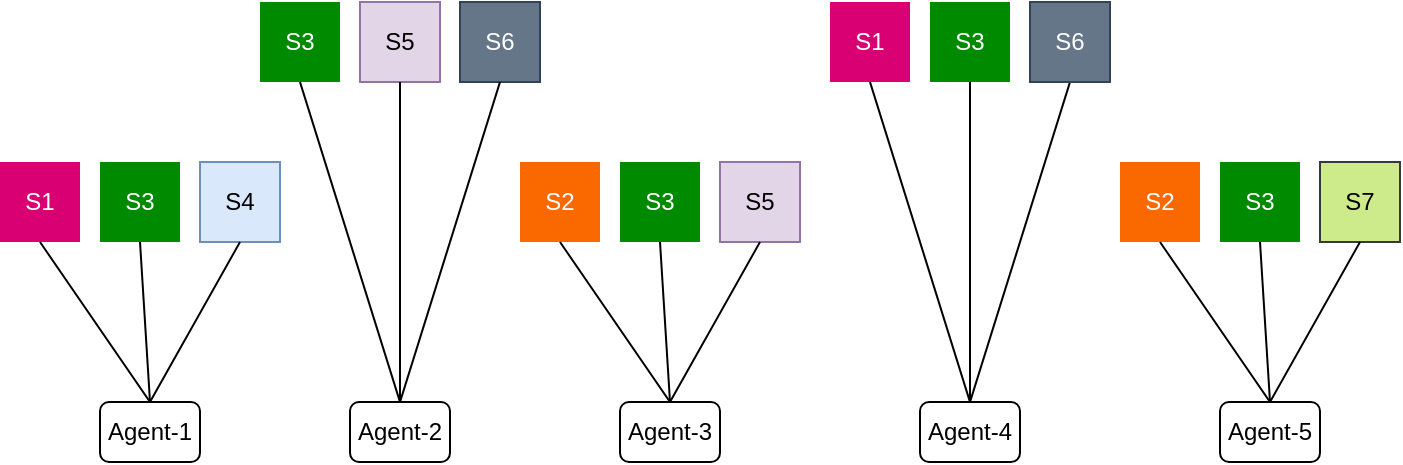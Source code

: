 <mxfile version="14.6.3" type="github">
  <diagram id="Jb4tWgrzJc02DxzkDzMU" name="Page-1">
    <mxGraphModel dx="1360" dy="777" grid="1" gridSize="10" guides="1" tooltips="1" connect="1" arrows="1" fold="1" page="1" pageScale="1" pageWidth="850" pageHeight="1100" math="0" shadow="0">
      <root>
        <mxCell id="0" />
        <mxCell id="1" parent="0" />
        <mxCell id="nE-vj8bUUB7WZw9g0mm0-1" value="S1" style="rounded=0;whiteSpace=wrap;html=1;fillColor=#d80073;fontColor=#ffffff;strokeColor=none;" parent="1" vertex="1">
          <mxGeometry x="40" y="240" width="40" height="40" as="geometry" />
        </mxCell>
        <mxCell id="nE-vj8bUUB7WZw9g0mm0-2" value="S3" style="rounded=0;whiteSpace=wrap;html=1;fillColor=#008a00;fontColor=#ffffff;strokeColor=none;" parent="1" vertex="1">
          <mxGeometry x="90" y="240" width="40" height="40" as="geometry" />
        </mxCell>
        <mxCell id="nE-vj8bUUB7WZw9g0mm0-3" value="S4" style="rounded=0;whiteSpace=wrap;html=1;fillColor=#dae8fc;strokeColor=#6c8ebf;" parent="1" vertex="1">
          <mxGeometry x="140" y="240" width="40" height="40" as="geometry" />
        </mxCell>
        <mxCell id="nE-vj8bUUB7WZw9g0mm0-4" value="S3" style="rounded=0;whiteSpace=wrap;html=1;fillColor=#008a00;fontColor=#ffffff;strokeColor=none;" parent="1" vertex="1">
          <mxGeometry x="170" y="160" width="40" height="40" as="geometry" />
        </mxCell>
        <mxCell id="nE-vj8bUUB7WZw9g0mm0-5" value="S5" style="rounded=0;whiteSpace=wrap;html=1;fillColor=#e1d5e7;strokeColor=#9673a6;" parent="1" vertex="1">
          <mxGeometry x="220" y="160" width="40" height="40" as="geometry" />
        </mxCell>
        <mxCell id="nE-vj8bUUB7WZw9g0mm0-6" value="S6" style="rounded=0;whiteSpace=wrap;html=1;fillColor=#647687;strokeColor=#314354;fontColor=#ffffff;" parent="1" vertex="1">
          <mxGeometry x="270" y="160" width="40" height="40" as="geometry" />
        </mxCell>
        <mxCell id="nE-vj8bUUB7WZw9g0mm0-16" value="Agent-1" style="rounded=1;whiteSpace=wrap;html=1;" parent="1" vertex="1">
          <mxGeometry x="90" y="360" width="50" height="30" as="geometry" />
        </mxCell>
        <mxCell id="nE-vj8bUUB7WZw9g0mm0-17" value="Agent-2" style="rounded=1;whiteSpace=wrap;html=1;" parent="1" vertex="1">
          <mxGeometry x="215" y="360" width="50" height="30" as="geometry" />
        </mxCell>
        <mxCell id="nE-vj8bUUB7WZw9g0mm0-21" value="" style="endArrow=none;html=1;entryX=0.5;entryY=1;entryDx=0;entryDy=0;exitX=0.5;exitY=0;exitDx=0;exitDy=0;" parent="1" source="nE-vj8bUUB7WZw9g0mm0-16" target="nE-vj8bUUB7WZw9g0mm0-1" edge="1">
          <mxGeometry width="50" height="50" relative="1" as="geometry">
            <mxPoint x="350" y="340" as="sourcePoint" />
            <mxPoint x="400" y="290" as="targetPoint" />
          </mxGeometry>
        </mxCell>
        <mxCell id="nE-vj8bUUB7WZw9g0mm0-22" value="" style="endArrow=none;html=1;entryX=0.5;entryY=1;entryDx=0;entryDy=0;exitX=0.5;exitY=0;exitDx=0;exitDy=0;" parent="1" source="nE-vj8bUUB7WZw9g0mm0-16" target="nE-vj8bUUB7WZw9g0mm0-2" edge="1">
          <mxGeometry width="50" height="50" relative="1" as="geometry">
            <mxPoint x="350" y="340" as="sourcePoint" />
            <mxPoint x="400" y="290" as="targetPoint" />
          </mxGeometry>
        </mxCell>
        <mxCell id="nE-vj8bUUB7WZw9g0mm0-29" value="" style="endArrow=none;html=1;entryX=0.5;entryY=1;entryDx=0;entryDy=0;exitX=0.5;exitY=0;exitDx=0;exitDy=0;" parent="1" source="nE-vj8bUUB7WZw9g0mm0-16" target="nE-vj8bUUB7WZw9g0mm0-3" edge="1">
          <mxGeometry width="50" height="50" relative="1" as="geometry">
            <mxPoint x="170" y="330.0" as="sourcePoint" />
            <mxPoint x="220" y="280" as="targetPoint" />
          </mxGeometry>
        </mxCell>
        <mxCell id="nE-vj8bUUB7WZw9g0mm0-30" value="" style="endArrow=none;html=1;exitX=0.5;exitY=0;exitDx=0;exitDy=0;" parent="1" source="nE-vj8bUUB7WZw9g0mm0-17" edge="1">
          <mxGeometry width="50" height="50" relative="1" as="geometry">
            <mxPoint x="-10" y="320.0" as="sourcePoint" />
            <mxPoint x="190" y="200" as="targetPoint" />
          </mxGeometry>
        </mxCell>
        <mxCell id="nE-vj8bUUB7WZw9g0mm0-31" value="" style="endArrow=none;html=1;exitX=0.5;exitY=0;exitDx=0;exitDy=0;" parent="1" source="nE-vj8bUUB7WZw9g0mm0-17" edge="1">
          <mxGeometry width="50" height="50" relative="1" as="geometry">
            <mxPoint x="170" y="340.0" as="sourcePoint" />
            <mxPoint x="240" y="200" as="targetPoint" />
          </mxGeometry>
        </mxCell>
        <mxCell id="nE-vj8bUUB7WZw9g0mm0-32" value="" style="endArrow=none;html=1;exitX=0.5;exitY=0;exitDx=0;exitDy=0;entryX=0.5;entryY=1;entryDx=0;entryDy=0;" parent="1" source="nE-vj8bUUB7WZw9g0mm0-17" target="nE-vj8bUUB7WZw9g0mm0-6" edge="1">
          <mxGeometry width="50" height="50" relative="1" as="geometry">
            <mxPoint x="170" y="350.0" as="sourcePoint" />
            <mxPoint x="170" y="190" as="targetPoint" />
          </mxGeometry>
        </mxCell>
        <mxCell id="nE-vj8bUUB7WZw9g0mm0-38" value="S2" style="rounded=0;whiteSpace=wrap;html=1;fillColor=#fa6800;fontColor=#ffffff;strokeColor=none;" parent="1" vertex="1">
          <mxGeometry x="300" y="240" width="40" height="40" as="geometry" />
        </mxCell>
        <mxCell id="nE-vj8bUUB7WZw9g0mm0-39" value="S3" style="rounded=0;whiteSpace=wrap;html=1;fillColor=#008a00;fontColor=#ffffff;strokeColor=none;" parent="1" vertex="1">
          <mxGeometry x="350" y="240" width="40" height="40" as="geometry" />
        </mxCell>
        <mxCell id="nE-vj8bUUB7WZw9g0mm0-40" value="S5" style="rounded=0;whiteSpace=wrap;html=1;fillColor=#e1d5e7;strokeColor=#9673a6;" parent="1" vertex="1">
          <mxGeometry x="400" y="240" width="40" height="40" as="geometry" />
        </mxCell>
        <mxCell id="nE-vj8bUUB7WZw9g0mm0-41" value="Agent-3" style="rounded=1;whiteSpace=wrap;html=1;" parent="1" vertex="1">
          <mxGeometry x="350" y="360" width="50" height="30" as="geometry" />
        </mxCell>
        <mxCell id="nE-vj8bUUB7WZw9g0mm0-42" value="" style="endArrow=none;html=1;entryX=0.5;entryY=1;entryDx=0;entryDy=0;exitX=0.5;exitY=0;exitDx=0;exitDy=0;" parent="1" source="nE-vj8bUUB7WZw9g0mm0-41" target="nE-vj8bUUB7WZw9g0mm0-38" edge="1">
          <mxGeometry width="50" height="50" relative="1" as="geometry">
            <mxPoint x="610" y="340" as="sourcePoint" />
            <mxPoint x="660" y="290" as="targetPoint" />
          </mxGeometry>
        </mxCell>
        <mxCell id="nE-vj8bUUB7WZw9g0mm0-43" value="" style="endArrow=none;html=1;entryX=0.5;entryY=1;entryDx=0;entryDy=0;exitX=0.5;exitY=0;exitDx=0;exitDy=0;" parent="1" source="nE-vj8bUUB7WZw9g0mm0-41" target="nE-vj8bUUB7WZw9g0mm0-39" edge="1">
          <mxGeometry width="50" height="50" relative="1" as="geometry">
            <mxPoint x="610" y="340" as="sourcePoint" />
            <mxPoint x="660" y="290" as="targetPoint" />
          </mxGeometry>
        </mxCell>
        <mxCell id="nE-vj8bUUB7WZw9g0mm0-44" value="" style="endArrow=none;html=1;entryX=0.5;entryY=1;entryDx=0;entryDy=0;exitX=0.5;exitY=0;exitDx=0;exitDy=0;" parent="1" source="nE-vj8bUUB7WZw9g0mm0-41" target="nE-vj8bUUB7WZw9g0mm0-40" edge="1">
          <mxGeometry width="50" height="50" relative="1" as="geometry">
            <mxPoint x="430" y="330.0" as="sourcePoint" />
            <mxPoint x="480" y="280" as="targetPoint" />
          </mxGeometry>
        </mxCell>
        <mxCell id="nE-vj8bUUB7WZw9g0mm0-45" value="S3" style="rounded=0;whiteSpace=wrap;html=1;fillColor=#008a00;fontColor=#ffffff;strokeColor=none;" parent="1" vertex="1">
          <mxGeometry x="505" y="160" width="40" height="40" as="geometry" />
        </mxCell>
        <mxCell id="nE-vj8bUUB7WZw9g0mm0-46" value="Agent-4" style="rounded=1;whiteSpace=wrap;html=1;" parent="1" vertex="1">
          <mxGeometry x="500" y="360" width="50" height="30" as="geometry" />
        </mxCell>
        <mxCell id="nE-vj8bUUB7WZw9g0mm0-47" value="" style="endArrow=none;html=1;exitX=0.5;exitY=0;exitDx=0;exitDy=0;" parent="1" source="nE-vj8bUUB7WZw9g0mm0-46" edge="1">
          <mxGeometry width="50" height="50" relative="1" as="geometry">
            <mxPoint x="275" y="320.0" as="sourcePoint" />
            <mxPoint x="475" y="200" as="targetPoint" />
          </mxGeometry>
        </mxCell>
        <mxCell id="nE-vj8bUUB7WZw9g0mm0-48" value="" style="endArrow=none;html=1;exitX=0.5;exitY=0;exitDx=0;exitDy=0;" parent="1" source="nE-vj8bUUB7WZw9g0mm0-46" edge="1">
          <mxGeometry width="50" height="50" relative="1" as="geometry">
            <mxPoint x="455" y="340.0" as="sourcePoint" />
            <mxPoint x="525" y="200" as="targetPoint" />
          </mxGeometry>
        </mxCell>
        <mxCell id="nE-vj8bUUB7WZw9g0mm0-49" value="" style="endArrow=none;html=1;exitX=0.5;exitY=0;exitDx=0;exitDy=0;entryX=0.5;entryY=1;entryDx=0;entryDy=0;" parent="1" source="nE-vj8bUUB7WZw9g0mm0-46" target="nE-vj8bUUB7WZw9g0mm0-51" edge="1">
          <mxGeometry width="50" height="50" relative="1" as="geometry">
            <mxPoint x="455" y="350.0" as="sourcePoint" />
            <mxPoint x="455" y="190" as="targetPoint" />
          </mxGeometry>
        </mxCell>
        <mxCell id="nE-vj8bUUB7WZw9g0mm0-50" value="S1" style="rounded=0;whiteSpace=wrap;html=1;fillColor=#d80073;fontColor=#ffffff;strokeColor=none;" parent="1" vertex="1">
          <mxGeometry x="455" y="160" width="40" height="40" as="geometry" />
        </mxCell>
        <mxCell id="nE-vj8bUUB7WZw9g0mm0-51" value="S6" style="rounded=0;whiteSpace=wrap;html=1;fillColor=#647687;strokeColor=#314354;fontColor=#ffffff;" parent="1" vertex="1">
          <mxGeometry x="555" y="160" width="40" height="40" as="geometry" />
        </mxCell>
        <mxCell id="nE-vj8bUUB7WZw9g0mm0-52" value="S2" style="rounded=0;whiteSpace=wrap;html=1;fillColor=#fa6800;fontColor=#ffffff;strokeColor=none;" parent="1" vertex="1">
          <mxGeometry x="600" y="240" width="40" height="40" as="geometry" />
        </mxCell>
        <mxCell id="nE-vj8bUUB7WZw9g0mm0-53" value="S3" style="rounded=0;whiteSpace=wrap;html=1;fillColor=#008a00;fontColor=#ffffff;strokeColor=none;" parent="1" vertex="1">
          <mxGeometry x="650" y="240" width="40" height="40" as="geometry" />
        </mxCell>
        <mxCell id="nE-vj8bUUB7WZw9g0mm0-54" value="S7" style="rounded=0;whiteSpace=wrap;html=1;fillColor=#cdeb8b;strokeColor=#36393d;" parent="1" vertex="1">
          <mxGeometry x="700" y="240" width="40" height="40" as="geometry" />
        </mxCell>
        <mxCell id="nE-vj8bUUB7WZw9g0mm0-55" value="Agent-5" style="rounded=1;whiteSpace=wrap;html=1;" parent="1" vertex="1">
          <mxGeometry x="650" y="360" width="50" height="30" as="geometry" />
        </mxCell>
        <mxCell id="nE-vj8bUUB7WZw9g0mm0-56" value="" style="endArrow=none;html=1;entryX=0.5;entryY=1;entryDx=0;entryDy=0;exitX=0.5;exitY=0;exitDx=0;exitDy=0;" parent="1" source="nE-vj8bUUB7WZw9g0mm0-55" target="nE-vj8bUUB7WZw9g0mm0-52" edge="1">
          <mxGeometry width="50" height="50" relative="1" as="geometry">
            <mxPoint x="910" y="340" as="sourcePoint" />
            <mxPoint x="960" y="290" as="targetPoint" />
          </mxGeometry>
        </mxCell>
        <mxCell id="nE-vj8bUUB7WZw9g0mm0-57" value="" style="endArrow=none;html=1;entryX=0.5;entryY=1;entryDx=0;entryDy=0;exitX=0.5;exitY=0;exitDx=0;exitDy=0;" parent="1" source="nE-vj8bUUB7WZw9g0mm0-55" target="nE-vj8bUUB7WZw9g0mm0-53" edge="1">
          <mxGeometry width="50" height="50" relative="1" as="geometry">
            <mxPoint x="910" y="340" as="sourcePoint" />
            <mxPoint x="960" y="290" as="targetPoint" />
          </mxGeometry>
        </mxCell>
        <mxCell id="nE-vj8bUUB7WZw9g0mm0-58" value="" style="endArrow=none;html=1;entryX=0.5;entryY=1;entryDx=0;entryDy=0;exitX=0.5;exitY=0;exitDx=0;exitDy=0;" parent="1" source="nE-vj8bUUB7WZw9g0mm0-55" target="nE-vj8bUUB7WZw9g0mm0-54" edge="1">
          <mxGeometry width="50" height="50" relative="1" as="geometry">
            <mxPoint x="730" y="330.0" as="sourcePoint" />
            <mxPoint x="780" y="280" as="targetPoint" />
          </mxGeometry>
        </mxCell>
      </root>
    </mxGraphModel>
  </diagram>
</mxfile>
